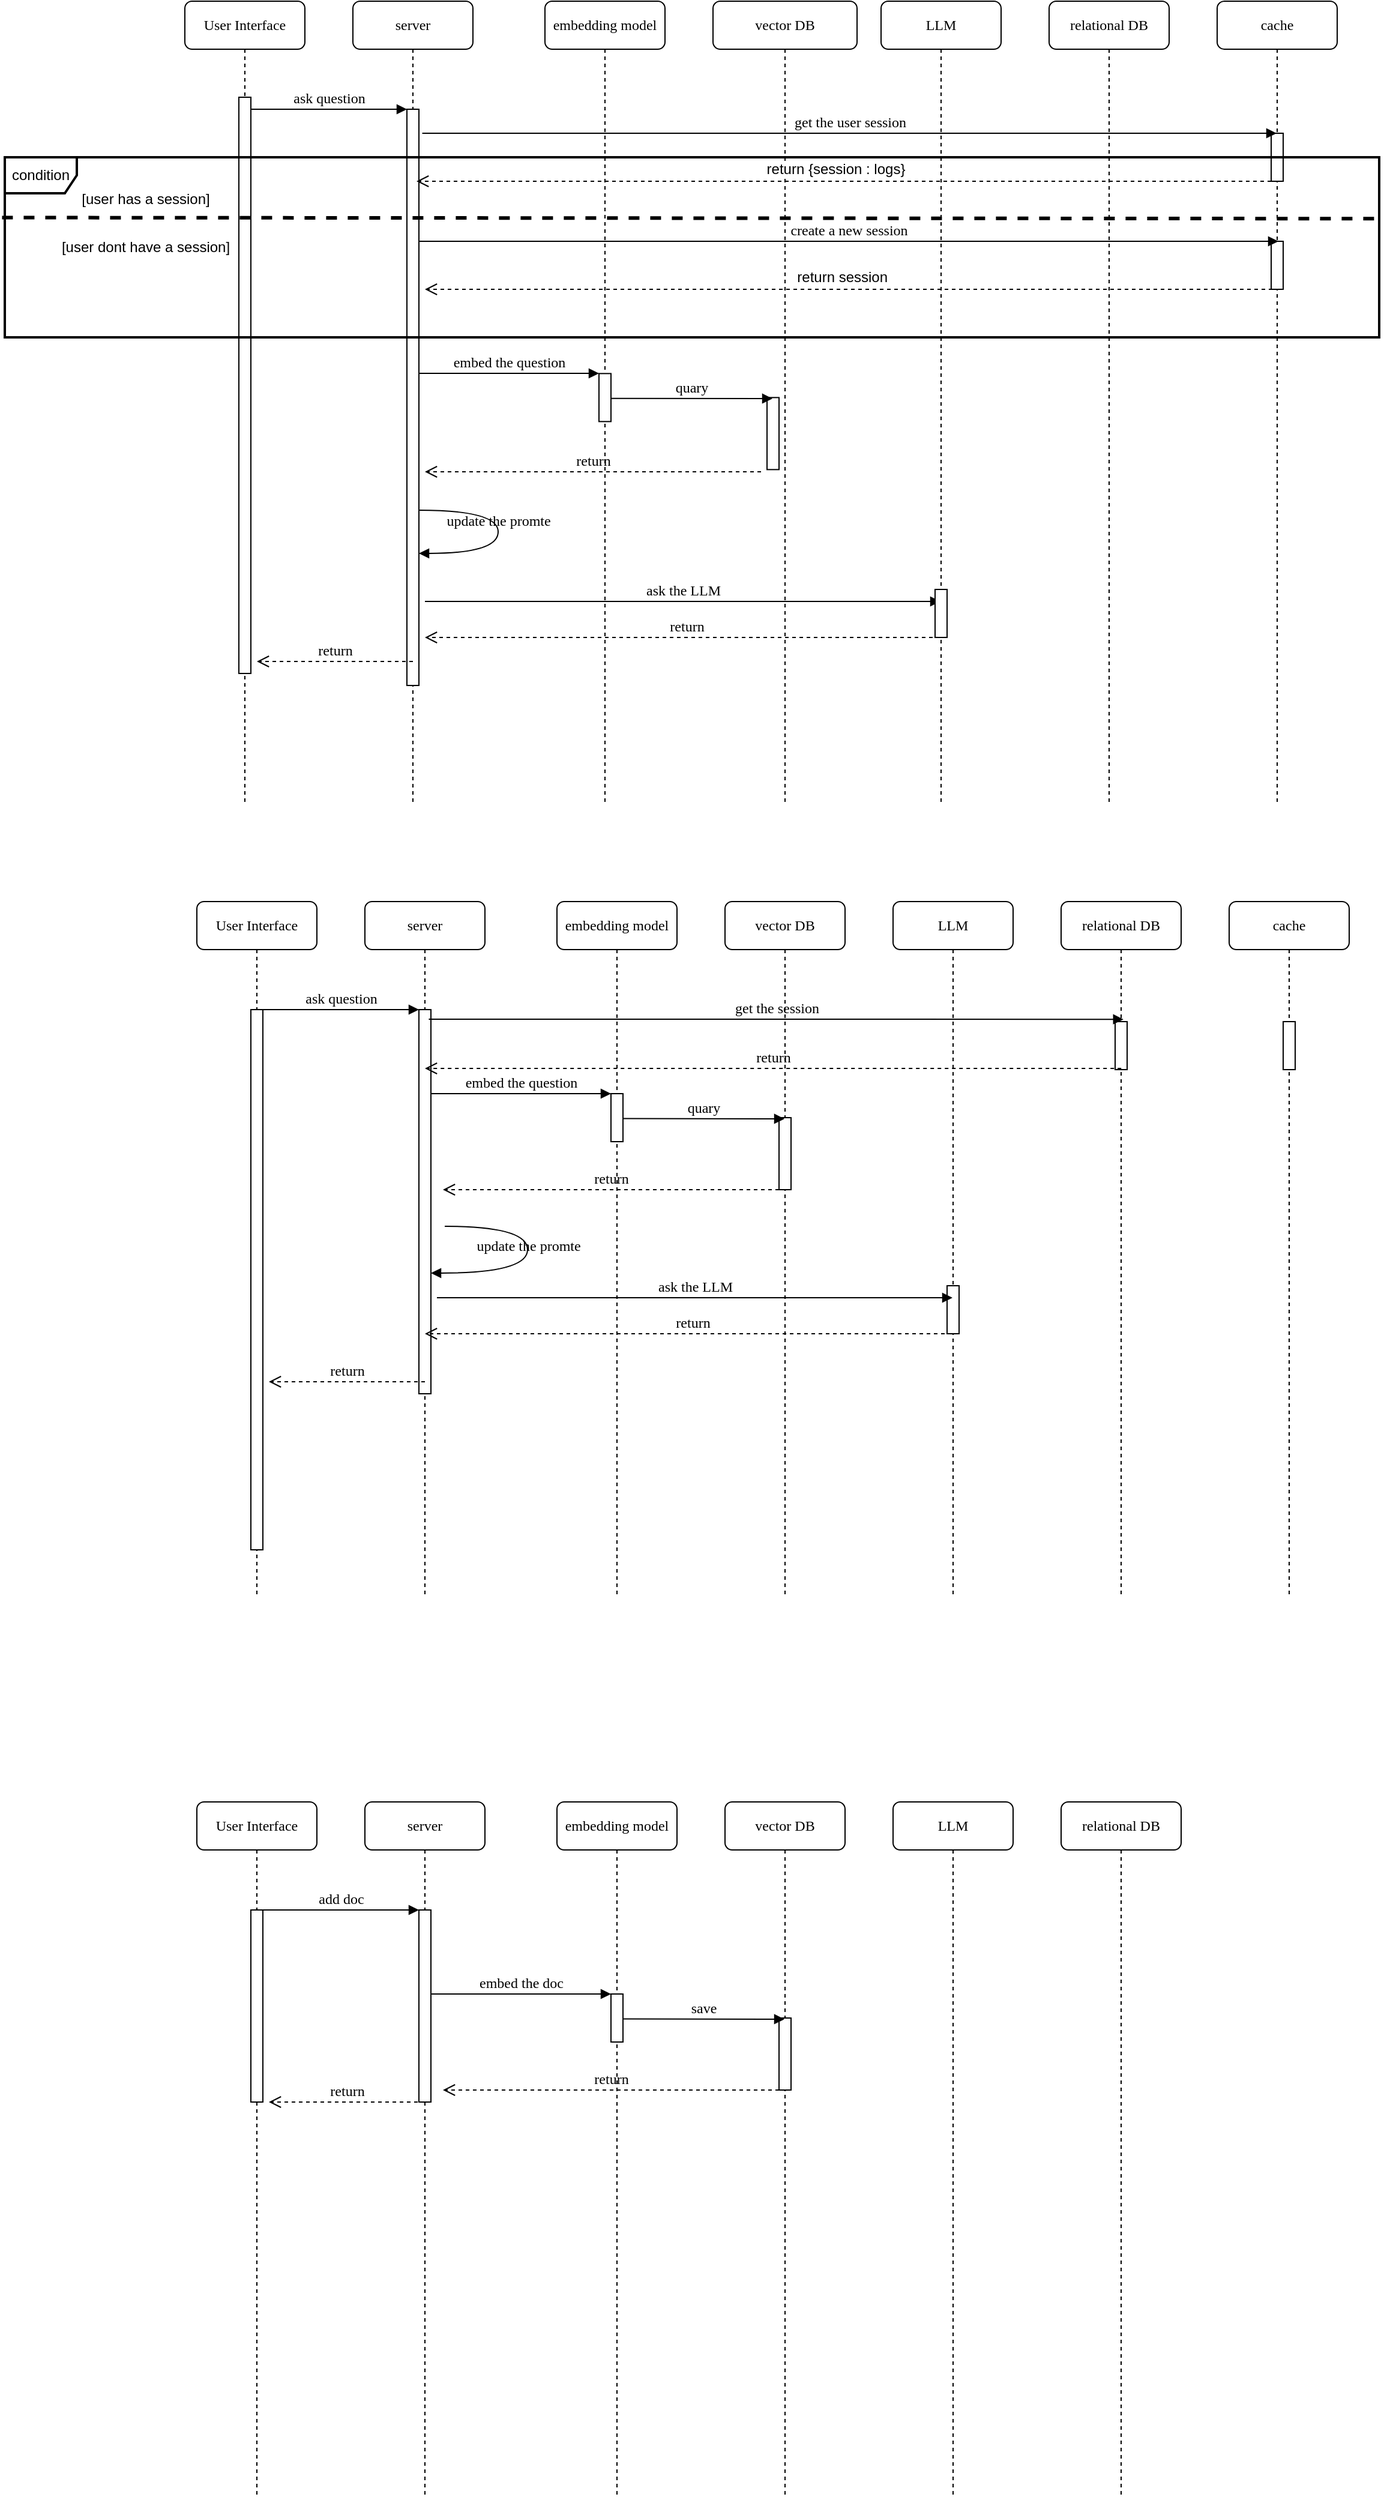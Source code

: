 <mxfile version="25.0.3">
  <diagram name="Page-1" id="13e1069c-82ec-6db2-03f1-153e76fe0fe0">
    <mxGraphModel dx="2402" dy="1531" grid="1" gridSize="10" guides="1" tooltips="1" connect="1" arrows="1" fold="1" page="1" pageScale="1" pageWidth="1100" pageHeight="850" background="none" math="0" shadow="0">
      <root>
        <mxCell id="0" />
        <mxCell id="1" parent="0" />
        <mxCell id="OHPu5Y8eQpiQ9gSJHc9i-10" value="LLM" style="shape=umlLifeline;perimeter=lifelinePerimeter;whiteSpace=wrap;html=1;container=1;collapsible=0;recursiveResize=0;outlineConnect=0;rounded=1;shadow=0;comic=0;labelBackgroundColor=none;strokeWidth=1;fontFamily=Verdana;fontSize=12;align=center;" vertex="1" parent="1">
          <mxGeometry x="640" y="-670" width="100" height="670" as="geometry" />
        </mxCell>
        <mxCell id="7baba1c4bc27f4b0-2" value="server" style="shape=umlLifeline;perimeter=lifelinePerimeter;whiteSpace=wrap;html=1;container=1;collapsible=0;recursiveResize=0;outlineConnect=0;rounded=1;shadow=0;comic=0;labelBackgroundColor=none;strokeWidth=1;fontFamily=Verdana;fontSize=12;align=center;" parent="1" vertex="1">
          <mxGeometry x="210" y="80" width="100" height="580" as="geometry" />
        </mxCell>
        <mxCell id="7baba1c4bc27f4b0-10" value="" style="html=1;points=[];perimeter=orthogonalPerimeter;rounded=0;shadow=0;comic=0;labelBackgroundColor=none;strokeWidth=1;fontFamily=Verdana;fontSize=12;align=center;" parent="7baba1c4bc27f4b0-2" vertex="1">
          <mxGeometry x="45" y="90" width="10" height="320" as="geometry" />
        </mxCell>
        <mxCell id="NWKQ1yAHhs1GwimdaiMp-5" value="update the promte" style="html=1;verticalAlign=bottom;endArrow=block;labelBackgroundColor=none;fontFamily=Verdana;fontSize=12;elbow=vertical;edgeStyle=orthogonalEdgeStyle;curved=1;exitX=1.066;exitY=0.713;exitPerimeter=0;" parent="7baba1c4bc27f4b0-2" edge="1">
          <mxGeometry relative="1" as="geometry">
            <mxPoint x="66.5" y="270.5" as="sourcePoint" />
            <mxPoint x="55" y="309.5" as="targetPoint" />
            <Array as="points">
              <mxPoint x="135.5" y="270.5" />
              <mxPoint x="135.5" y="309.5" />
            </Array>
          </mxGeometry>
        </mxCell>
        <mxCell id="7baba1c4bc27f4b0-3" value="embedding model" style="shape=umlLifeline;perimeter=lifelinePerimeter;whiteSpace=wrap;html=1;container=1;collapsible=0;recursiveResize=0;outlineConnect=0;rounded=1;shadow=0;comic=0;labelBackgroundColor=none;strokeWidth=1;fontFamily=Verdana;fontSize=12;align=center;" parent="1" vertex="1">
          <mxGeometry x="370" y="80" width="100" height="580" as="geometry" />
        </mxCell>
        <mxCell id="7baba1c4bc27f4b0-13" value="" style="html=1;points=[];perimeter=orthogonalPerimeter;rounded=0;shadow=0;comic=0;labelBackgroundColor=none;strokeWidth=1;fontFamily=Verdana;fontSize=12;align=center;" parent="7baba1c4bc27f4b0-3" vertex="1">
          <mxGeometry x="45" y="160" width="10" height="40" as="geometry" />
        </mxCell>
        <mxCell id="NWKQ1yAHhs1GwimdaiMp-4" value="return" style="html=1;verticalAlign=bottom;endArrow=open;dashed=1;endSize=8;labelBackgroundColor=none;fontFamily=Verdana;fontSize=12;" parent="7baba1c4bc27f4b0-3" edge="1">
          <mxGeometry relative="1" as="geometry">
            <mxPoint x="-95" y="240" as="targetPoint" />
            <mxPoint x="185" y="240" as="sourcePoint" />
          </mxGeometry>
        </mxCell>
        <mxCell id="7baba1c4bc27f4b0-4" value="vector DB" style="shape=umlLifeline;perimeter=lifelinePerimeter;whiteSpace=wrap;html=1;container=1;collapsible=0;recursiveResize=0;outlineConnect=0;rounded=1;shadow=0;comic=0;labelBackgroundColor=none;strokeWidth=1;fontFamily=Verdana;fontSize=12;align=center;" parent="1" vertex="1">
          <mxGeometry x="510" y="80" width="100" height="580" as="geometry" />
        </mxCell>
        <mxCell id="NWKQ1yAHhs1GwimdaiMp-1" value="" style="html=1;points=[];perimeter=orthogonalPerimeter;rounded=0;shadow=0;comic=0;labelBackgroundColor=none;strokeWidth=1;fontFamily=Verdana;fontSize=12;align=center;" parent="7baba1c4bc27f4b0-4" vertex="1">
          <mxGeometry x="45" y="180" width="10" height="60" as="geometry" />
        </mxCell>
        <mxCell id="7baba1c4bc27f4b0-30" value="return" style="html=1;verticalAlign=bottom;endArrow=open;dashed=1;endSize=8;labelBackgroundColor=none;fontFamily=Verdana;fontSize=12;edgeStyle=elbowEdgeStyle;elbow=vertical;" parent="7baba1c4bc27f4b0-4" target="7baba1c4bc27f4b0-2" edge="1">
          <mxGeometry relative="1" as="geometry">
            <mxPoint x="-230" y="360" as="targetPoint" />
            <Array as="points">
              <mxPoint x="73.5" y="360" />
            </Array>
            <mxPoint x="195" y="360" as="sourcePoint" />
          </mxGeometry>
        </mxCell>
        <mxCell id="7baba1c4bc27f4b0-5" value="LLM" style="shape=umlLifeline;perimeter=lifelinePerimeter;whiteSpace=wrap;html=1;container=1;collapsible=0;recursiveResize=0;outlineConnect=0;rounded=1;shadow=0;comic=0;labelBackgroundColor=none;strokeWidth=1;fontFamily=Verdana;fontSize=12;align=center;" parent="1" vertex="1">
          <mxGeometry x="650" y="80" width="100" height="580" as="geometry" />
        </mxCell>
        <mxCell id="7baba1c4bc27f4b0-19" value="" style="html=1;points=[];perimeter=orthogonalPerimeter;rounded=0;shadow=0;comic=0;labelBackgroundColor=none;strokeWidth=1;fontFamily=Verdana;fontSize=12;align=center;" parent="7baba1c4bc27f4b0-5" vertex="1">
          <mxGeometry x="45" y="320" width="10" height="40" as="geometry" />
        </mxCell>
        <mxCell id="7baba1c4bc27f4b0-6" value="relational DB" style="shape=umlLifeline;perimeter=lifelinePerimeter;whiteSpace=wrap;html=1;container=1;collapsible=0;recursiveResize=0;outlineConnect=0;rounded=1;shadow=0;comic=0;labelBackgroundColor=none;strokeWidth=1;fontFamily=Verdana;fontSize=12;align=center;" parent="1" vertex="1">
          <mxGeometry x="790" y="80" width="100" height="580" as="geometry" />
        </mxCell>
        <mxCell id="NWKQ1yAHhs1GwimdaiMp-7" value="" style="html=1;points=[];perimeter=orthogonalPerimeter;rounded=0;shadow=0;comic=0;labelBackgroundColor=none;strokeWidth=1;fontFamily=Verdana;fontSize=12;align=center;" parent="7baba1c4bc27f4b0-6" vertex="1">
          <mxGeometry x="45" y="100" width="10" height="40" as="geometry" />
        </mxCell>
        <mxCell id="7baba1c4bc27f4b0-8" value="User Interface" style="shape=umlLifeline;perimeter=lifelinePerimeter;whiteSpace=wrap;html=1;container=1;collapsible=0;recursiveResize=0;outlineConnect=0;rounded=1;shadow=0;comic=0;labelBackgroundColor=none;strokeWidth=1;fontFamily=Verdana;fontSize=12;align=center;" parent="1" vertex="1">
          <mxGeometry x="70" y="80" width="100" height="580" as="geometry" />
        </mxCell>
        <mxCell id="7baba1c4bc27f4b0-9" value="" style="html=1;points=[];perimeter=orthogonalPerimeter;rounded=0;shadow=0;comic=0;labelBackgroundColor=none;strokeWidth=1;fontFamily=Verdana;fontSize=12;align=center;" parent="7baba1c4bc27f4b0-8" vertex="1">
          <mxGeometry x="45" y="90" width="10" height="450" as="geometry" />
        </mxCell>
        <mxCell id="7baba1c4bc27f4b0-11" value="ask question" style="html=1;verticalAlign=bottom;endArrow=block;entryX=0;entryY=0;labelBackgroundColor=none;fontFamily=Verdana;fontSize=12;edgeStyle=elbowEdgeStyle;elbow=vertical;" parent="1" source="7baba1c4bc27f4b0-9" target="7baba1c4bc27f4b0-10" edge="1">
          <mxGeometry relative="1" as="geometry">
            <mxPoint x="190" y="190" as="sourcePoint" />
          </mxGeometry>
        </mxCell>
        <mxCell id="7baba1c4bc27f4b0-14" value="embed the question" style="html=1;verticalAlign=bottom;endArrow=block;entryX=0;entryY=0;labelBackgroundColor=none;fontFamily=Verdana;fontSize=12;edgeStyle=elbowEdgeStyle;elbow=vertical;" parent="1" source="7baba1c4bc27f4b0-10" target="7baba1c4bc27f4b0-13" edge="1">
          <mxGeometry relative="1" as="geometry">
            <mxPoint x="340" y="200" as="sourcePoint" />
          </mxGeometry>
        </mxCell>
        <mxCell id="NWKQ1yAHhs1GwimdaiMp-2" value="quary" style="html=1;verticalAlign=bottom;endArrow=block;labelBackgroundColor=none;fontFamily=Verdana;fontSize=12;edgeStyle=elbowEdgeStyle;elbow=vertical;exitX=1;exitY=0.519;exitDx=0;exitDy=0;exitPerimeter=0;" parent="1" source="7baba1c4bc27f4b0-13" target="7baba1c4bc27f4b0-4" edge="1">
          <mxGeometry relative="1" as="geometry">
            <mxPoint x="450" y="219.5" as="sourcePoint" />
            <mxPoint x="520.5" y="219.5" as="targetPoint" />
          </mxGeometry>
        </mxCell>
        <mxCell id="NWKQ1yAHhs1GwimdaiMp-6" value="get the session" style="html=1;verticalAlign=bottom;endArrow=block;entryX=0.689;entryY=-0.047;labelBackgroundColor=none;fontFamily=Verdana;fontSize=12;edgeStyle=elbowEdgeStyle;elbow=horizontal;entryDx=0;entryDy=0;entryPerimeter=0;exitX=0.822;exitY=0.025;exitDx=0;exitDy=0;exitPerimeter=0;" parent="1" source="7baba1c4bc27f4b0-10" target="NWKQ1yAHhs1GwimdaiMp-7" edge="1">
          <mxGeometry relative="1" as="geometry">
            <mxPoint x="280" y="180" as="sourcePoint" />
            <mxPoint x="410" y="180" as="targetPoint" />
          </mxGeometry>
        </mxCell>
        <mxCell id="NWKQ1yAHhs1GwimdaiMp-8" value="return" style="html=1;verticalAlign=bottom;endArrow=open;dashed=1;endSize=8;labelBackgroundColor=none;fontFamily=Verdana;fontSize=12;exitX=0.511;exitY=0.975;exitDx=0;exitDy=0;exitPerimeter=0;" parent="1" source="NWKQ1yAHhs1GwimdaiMp-7" target="7baba1c4bc27f4b0-2" edge="1">
          <mxGeometry relative="1" as="geometry">
            <mxPoint x="310" y="210" as="targetPoint" />
            <mxPoint x="590" y="210" as="sourcePoint" />
          </mxGeometry>
        </mxCell>
        <mxCell id="NWKQ1yAHhs1GwimdaiMp-9" value="ask the LLM" style="html=1;verticalAlign=bottom;endArrow=block;labelBackgroundColor=none;fontFamily=Verdana;fontSize=12;edgeStyle=elbowEdgeStyle;elbow=vertical;" parent="1" target="7baba1c4bc27f4b0-5" edge="1">
          <mxGeometry relative="1" as="geometry">
            <mxPoint x="270" y="410" as="sourcePoint" />
            <mxPoint x="540" y="410" as="targetPoint" />
          </mxGeometry>
        </mxCell>
        <mxCell id="NWKQ1yAHhs1GwimdaiMp-14" value="return" style="html=1;verticalAlign=bottom;endArrow=open;dashed=1;endSize=8;labelBackgroundColor=none;fontFamily=Verdana;fontSize=12;" parent="1" edge="1">
          <mxGeometry relative="1" as="geometry">
            <mxPoint x="130" y="480" as="targetPoint" />
            <mxPoint x="260" y="480" as="sourcePoint" />
          </mxGeometry>
        </mxCell>
        <mxCell id="DOSWLQs21BXkEZgYf4Mx-1" value="server" style="shape=umlLifeline;perimeter=lifelinePerimeter;whiteSpace=wrap;html=1;container=1;collapsible=0;recursiveResize=0;outlineConnect=0;rounded=1;shadow=0;comic=0;labelBackgroundColor=none;strokeWidth=1;fontFamily=Verdana;fontSize=12;align=center;" parent="1" vertex="1">
          <mxGeometry x="210" y="830" width="100" height="580" as="geometry" />
        </mxCell>
        <mxCell id="DOSWLQs21BXkEZgYf4Mx-2" value="" style="html=1;points=[];perimeter=orthogonalPerimeter;rounded=0;shadow=0;comic=0;labelBackgroundColor=none;strokeWidth=1;fontFamily=Verdana;fontSize=12;align=center;" parent="DOSWLQs21BXkEZgYf4Mx-1" vertex="1">
          <mxGeometry x="45" y="90" width="10" height="160" as="geometry" />
        </mxCell>
        <mxCell id="DOSWLQs21BXkEZgYf4Mx-4" value="embedding model" style="shape=umlLifeline;perimeter=lifelinePerimeter;whiteSpace=wrap;html=1;container=1;collapsible=0;recursiveResize=0;outlineConnect=0;rounded=1;shadow=0;comic=0;labelBackgroundColor=none;strokeWidth=1;fontFamily=Verdana;fontSize=12;align=center;" parent="1" vertex="1">
          <mxGeometry x="370" y="830" width="100" height="580" as="geometry" />
        </mxCell>
        <mxCell id="DOSWLQs21BXkEZgYf4Mx-5" value="" style="html=1;points=[];perimeter=orthogonalPerimeter;rounded=0;shadow=0;comic=0;labelBackgroundColor=none;strokeWidth=1;fontFamily=Verdana;fontSize=12;align=center;" parent="DOSWLQs21BXkEZgYf4Mx-4" vertex="1">
          <mxGeometry x="45" y="160" width="10" height="40" as="geometry" />
        </mxCell>
        <mxCell id="DOSWLQs21BXkEZgYf4Mx-6" value="return" style="html=1;verticalAlign=bottom;endArrow=open;dashed=1;endSize=8;labelBackgroundColor=none;fontFamily=Verdana;fontSize=12;" parent="DOSWLQs21BXkEZgYf4Mx-4" edge="1">
          <mxGeometry relative="1" as="geometry">
            <mxPoint x="-95" y="240" as="targetPoint" />
            <mxPoint x="185" y="240" as="sourcePoint" />
          </mxGeometry>
        </mxCell>
        <mxCell id="DOSWLQs21BXkEZgYf4Mx-7" value="vector DB" style="shape=umlLifeline;perimeter=lifelinePerimeter;whiteSpace=wrap;html=1;container=1;collapsible=0;recursiveResize=0;outlineConnect=0;rounded=1;shadow=0;comic=0;labelBackgroundColor=none;strokeWidth=1;fontFamily=Verdana;fontSize=12;align=center;" parent="1" vertex="1">
          <mxGeometry x="510" y="830" width="100" height="580" as="geometry" />
        </mxCell>
        <mxCell id="DOSWLQs21BXkEZgYf4Mx-8" value="" style="html=1;points=[];perimeter=orthogonalPerimeter;rounded=0;shadow=0;comic=0;labelBackgroundColor=none;strokeWidth=1;fontFamily=Verdana;fontSize=12;align=center;" parent="DOSWLQs21BXkEZgYf4Mx-7" vertex="1">
          <mxGeometry x="45" y="180" width="10" height="60" as="geometry" />
        </mxCell>
        <mxCell id="DOSWLQs21BXkEZgYf4Mx-10" value="LLM" style="shape=umlLifeline;perimeter=lifelinePerimeter;whiteSpace=wrap;html=1;container=1;collapsible=0;recursiveResize=0;outlineConnect=0;rounded=1;shadow=0;comic=0;labelBackgroundColor=none;strokeWidth=1;fontFamily=Verdana;fontSize=12;align=center;" parent="1" vertex="1">
          <mxGeometry x="650" y="830" width="100" height="580" as="geometry" />
        </mxCell>
        <mxCell id="DOSWLQs21BXkEZgYf4Mx-12" value="relational DB" style="shape=umlLifeline;perimeter=lifelinePerimeter;whiteSpace=wrap;html=1;container=1;collapsible=0;recursiveResize=0;outlineConnect=0;rounded=1;shadow=0;comic=0;labelBackgroundColor=none;strokeWidth=1;fontFamily=Verdana;fontSize=12;align=center;" parent="1" vertex="1">
          <mxGeometry x="790" y="830" width="100" height="580" as="geometry" />
        </mxCell>
        <mxCell id="DOSWLQs21BXkEZgYf4Mx-15" value="User Interface" style="shape=umlLifeline;perimeter=lifelinePerimeter;whiteSpace=wrap;html=1;container=1;collapsible=0;recursiveResize=0;outlineConnect=0;rounded=1;shadow=0;comic=0;labelBackgroundColor=none;strokeWidth=1;fontFamily=Verdana;fontSize=12;align=center;" parent="1" vertex="1">
          <mxGeometry x="70" y="830" width="100" height="580" as="geometry" />
        </mxCell>
        <mxCell id="DOSWLQs21BXkEZgYf4Mx-16" value="" style="html=1;points=[];perimeter=orthogonalPerimeter;rounded=0;shadow=0;comic=0;labelBackgroundColor=none;strokeWidth=1;fontFamily=Verdana;fontSize=12;align=center;" parent="DOSWLQs21BXkEZgYf4Mx-15" vertex="1">
          <mxGeometry x="45" y="90" width="10" height="160" as="geometry" />
        </mxCell>
        <mxCell id="DOSWLQs21BXkEZgYf4Mx-17" value="add doc" style="html=1;verticalAlign=bottom;endArrow=block;entryX=0;entryY=0;labelBackgroundColor=none;fontFamily=Verdana;fontSize=12;edgeStyle=elbowEdgeStyle;elbow=vertical;" parent="1" source="DOSWLQs21BXkEZgYf4Mx-16" target="DOSWLQs21BXkEZgYf4Mx-2" edge="1">
          <mxGeometry relative="1" as="geometry">
            <mxPoint x="190" y="940" as="sourcePoint" />
          </mxGeometry>
        </mxCell>
        <mxCell id="DOSWLQs21BXkEZgYf4Mx-18" value="embed the doc" style="html=1;verticalAlign=bottom;endArrow=block;entryX=0;entryY=0;labelBackgroundColor=none;fontFamily=Verdana;fontSize=12;edgeStyle=elbowEdgeStyle;elbow=vertical;" parent="1" source="DOSWLQs21BXkEZgYf4Mx-2" target="DOSWLQs21BXkEZgYf4Mx-5" edge="1">
          <mxGeometry relative="1" as="geometry">
            <mxPoint x="340" y="950" as="sourcePoint" />
          </mxGeometry>
        </mxCell>
        <mxCell id="DOSWLQs21BXkEZgYf4Mx-19" value="save" style="html=1;verticalAlign=bottom;endArrow=block;labelBackgroundColor=none;fontFamily=Verdana;fontSize=12;edgeStyle=elbowEdgeStyle;elbow=vertical;exitX=1;exitY=0.519;exitDx=0;exitDy=0;exitPerimeter=0;" parent="1" source="DOSWLQs21BXkEZgYf4Mx-5" target="DOSWLQs21BXkEZgYf4Mx-7" edge="1">
          <mxGeometry relative="1" as="geometry">
            <mxPoint x="450" y="969.5" as="sourcePoint" />
            <mxPoint x="520.5" y="969.5" as="targetPoint" />
          </mxGeometry>
        </mxCell>
        <mxCell id="DOSWLQs21BXkEZgYf4Mx-23" value="return" style="html=1;verticalAlign=bottom;endArrow=open;dashed=1;endSize=8;labelBackgroundColor=none;fontFamily=Verdana;fontSize=12;" parent="1" edge="1">
          <mxGeometry relative="1" as="geometry">
            <mxPoint x="130" y="1080" as="targetPoint" />
            <mxPoint x="260" y="1080" as="sourcePoint" />
          </mxGeometry>
        </mxCell>
        <mxCell id="VPZHpu9POK-sh68UXKVB-1" value="cache" style="shape=umlLifeline;perimeter=lifelinePerimeter;whiteSpace=wrap;html=1;container=1;collapsible=0;recursiveResize=0;outlineConnect=0;rounded=1;shadow=0;comic=0;labelBackgroundColor=none;strokeWidth=1;fontFamily=Verdana;fontSize=12;align=center;" parent="1" vertex="1">
          <mxGeometry x="930" y="80" width="100" height="580" as="geometry" />
        </mxCell>
        <mxCell id="VPZHpu9POK-sh68UXKVB-2" value="" style="html=1;points=[];perimeter=orthogonalPerimeter;rounded=0;shadow=0;comic=0;labelBackgroundColor=none;strokeWidth=1;fontFamily=Verdana;fontSize=12;align=center;" parent="VPZHpu9POK-sh68UXKVB-1" vertex="1">
          <mxGeometry x="45" y="100" width="10" height="40" as="geometry" />
        </mxCell>
        <mxCell id="OHPu5Y8eQpiQ9gSJHc9i-1" value="server" style="shape=umlLifeline;perimeter=lifelinePerimeter;whiteSpace=wrap;html=1;container=1;collapsible=0;recursiveResize=0;outlineConnect=0;rounded=1;shadow=0;comic=0;labelBackgroundColor=none;strokeWidth=1;fontFamily=Verdana;fontSize=12;align=center;" vertex="1" parent="1">
          <mxGeometry x="200" y="-670" width="100" height="670" as="geometry" />
        </mxCell>
        <mxCell id="OHPu5Y8eQpiQ9gSJHc9i-2" value="" style="html=1;points=[];perimeter=orthogonalPerimeter;rounded=0;shadow=0;comic=0;labelBackgroundColor=none;strokeWidth=1;fontFamily=Verdana;fontSize=12;align=center;" vertex="1" parent="OHPu5Y8eQpiQ9gSJHc9i-1">
          <mxGeometry x="45" y="90" width="10" height="480" as="geometry" />
        </mxCell>
        <mxCell id="OHPu5Y8eQpiQ9gSJHc9i-4" value="embedding model" style="shape=umlLifeline;perimeter=lifelinePerimeter;whiteSpace=wrap;html=1;container=1;collapsible=0;recursiveResize=0;outlineConnect=0;rounded=1;shadow=0;comic=0;labelBackgroundColor=none;strokeWidth=1;fontFamily=Verdana;fontSize=12;align=center;" vertex="1" parent="1">
          <mxGeometry x="360" y="-670" width="100" height="670" as="geometry" />
        </mxCell>
        <mxCell id="OHPu5Y8eQpiQ9gSJHc9i-7" value="vector DB" style="shape=umlLifeline;perimeter=lifelinePerimeter;whiteSpace=wrap;html=1;container=1;collapsible=0;recursiveResize=0;outlineConnect=0;rounded=1;shadow=0;comic=0;labelBackgroundColor=none;strokeWidth=1;fontFamily=Verdana;fontSize=12;align=center;" vertex="1" parent="1">
          <mxGeometry x="500" y="-670" width="120" height="670" as="geometry" />
        </mxCell>
        <mxCell id="OHPu5Y8eQpiQ9gSJHc9i-5" value="" style="html=1;points=[];perimeter=orthogonalPerimeter;rounded=0;shadow=0;comic=0;labelBackgroundColor=none;strokeWidth=1;fontFamily=Verdana;fontSize=12;align=center;" vertex="1" parent="OHPu5Y8eQpiQ9gSJHc9i-7">
          <mxGeometry x="-95" y="310.17" width="10" height="40" as="geometry" />
        </mxCell>
        <mxCell id="OHPu5Y8eQpiQ9gSJHc9i-6" value="return" style="html=1;verticalAlign=bottom;endArrow=open;dashed=1;endSize=8;labelBackgroundColor=none;fontFamily=Verdana;fontSize=12;" edge="1" parent="OHPu5Y8eQpiQ9gSJHc9i-7">
          <mxGeometry relative="1" as="geometry">
            <mxPoint x="-240" y="392" as="targetPoint" />
            <mxPoint x="40" y="392" as="sourcePoint" />
          </mxGeometry>
        </mxCell>
        <mxCell id="OHPu5Y8eQpiQ9gSJHc9i-8" value="" style="html=1;points=[];perimeter=orthogonalPerimeter;rounded=0;shadow=0;comic=0;labelBackgroundColor=none;strokeWidth=1;fontFamily=Verdana;fontSize=12;align=center;" vertex="1" parent="OHPu5Y8eQpiQ9gSJHc9i-7">
          <mxGeometry x="45" y="330.17" width="10" height="60" as="geometry" />
        </mxCell>
        <mxCell id="OHPu5Y8eQpiQ9gSJHc9i-17" value="embed the question" style="html=1;verticalAlign=bottom;endArrow=block;entryX=0;entryY=0;labelBackgroundColor=none;fontFamily=Verdana;fontSize=12;edgeStyle=elbowEdgeStyle;elbow=vertical;" edge="1" parent="OHPu5Y8eQpiQ9gSJHc9i-7" target="OHPu5Y8eQpiQ9gSJHc9i-5">
          <mxGeometry relative="1" as="geometry">
            <mxPoint x="-245" y="310.003" as="sourcePoint" />
            <Array as="points">
              <mxPoint x="-235" y="310" />
            </Array>
          </mxGeometry>
        </mxCell>
        <mxCell id="OHPu5Y8eQpiQ9gSJHc9i-18" value="quary" style="html=1;verticalAlign=bottom;endArrow=block;labelBackgroundColor=none;fontFamily=Verdana;fontSize=12;edgeStyle=elbowEdgeStyle;elbow=vertical;exitX=1;exitY=0.519;exitDx=0;exitDy=0;exitPerimeter=0;" edge="1" parent="OHPu5Y8eQpiQ9gSJHc9i-7" source="OHPu5Y8eQpiQ9gSJHc9i-5">
          <mxGeometry relative="1" as="geometry">
            <mxPoint x="-60" y="289.67" as="sourcePoint" />
            <mxPoint x="49.5" y="330.837" as="targetPoint" />
          </mxGeometry>
        </mxCell>
        <mxCell id="OHPu5Y8eQpiQ9gSJHc9i-9" value="return" style="html=1;verticalAlign=bottom;endArrow=open;dashed=1;endSize=8;labelBackgroundColor=none;fontFamily=Verdana;fontSize=12;edgeStyle=elbowEdgeStyle;elbow=vertical;" edge="1" parent="OHPu5Y8eQpiQ9gSJHc9i-7">
          <mxGeometry relative="1" as="geometry">
            <mxPoint x="-240" y="530" as="targetPoint" />
            <Array as="points">
              <mxPoint x="73.5" y="530" />
            </Array>
            <mxPoint x="195" y="530" as="sourcePoint" />
          </mxGeometry>
        </mxCell>
        <mxCell id="OHPu5Y8eQpiQ9gSJHc9i-21" value="ask the LLM" style="html=1;verticalAlign=bottom;endArrow=block;labelBackgroundColor=none;fontFamily=Verdana;fontSize=12;edgeStyle=elbowEdgeStyle;elbow=vertical;" edge="1" parent="OHPu5Y8eQpiQ9gSJHc9i-7">
          <mxGeometry relative="1" as="geometry">
            <mxPoint x="-240" y="500" as="sourcePoint" />
            <mxPoint x="189.5" y="499.833" as="targetPoint" />
          </mxGeometry>
        </mxCell>
        <mxCell id="OHPu5Y8eQpiQ9gSJHc9i-11" value="" style="html=1;points=[];perimeter=orthogonalPerimeter;rounded=0;shadow=0;comic=0;labelBackgroundColor=none;strokeWidth=1;fontFamily=Verdana;fontSize=12;align=center;" vertex="1" parent="OHPu5Y8eQpiQ9gSJHc9i-7">
          <mxGeometry x="185" y="490" width="10" height="40" as="geometry" />
        </mxCell>
        <mxCell id="OHPu5Y8eQpiQ9gSJHc9i-12" value="relational DB" style="shape=umlLifeline;perimeter=lifelinePerimeter;whiteSpace=wrap;html=1;container=1;collapsible=0;recursiveResize=0;outlineConnect=0;rounded=1;shadow=0;comic=0;labelBackgroundColor=none;strokeWidth=1;fontFamily=Verdana;fontSize=12;align=center;" vertex="1" parent="1">
          <mxGeometry x="780" y="-670" width="100" height="670" as="geometry" />
        </mxCell>
        <mxCell id="OHPu5Y8eQpiQ9gSJHc9i-30" value="" style="html=1;verticalAlign=bottom;endArrow=open;dashed=1;endSize=8;labelBackgroundColor=none;fontFamily=Verdana;fontSize=12;" edge="1" parent="OHPu5Y8eQpiQ9gSJHc9i-12">
          <mxGeometry relative="1" as="geometry">
            <mxPoint x="-527" y="150" as="targetPoint" />
            <mxPoint x="185" y="150" as="sourcePoint" />
          </mxGeometry>
        </mxCell>
        <mxCell id="OHPu5Y8eQpiQ9gSJHc9i-36" value="return {session : logs}" style="edgeLabel;html=1;align=center;verticalAlign=middle;resizable=0;points=[];fontSize=12;" vertex="1" connectable="0" parent="OHPu5Y8eQpiQ9gSJHc9i-30">
          <mxGeometry x="0.003" y="-3" relative="1" as="geometry">
            <mxPoint x="-6" y="-7" as="offset" />
          </mxGeometry>
        </mxCell>
        <mxCell id="OHPu5Y8eQpiQ9gSJHc9i-14" value="User Interface" style="shape=umlLifeline;perimeter=lifelinePerimeter;whiteSpace=wrap;html=1;container=1;collapsible=0;recursiveResize=0;outlineConnect=0;rounded=1;shadow=0;comic=0;labelBackgroundColor=none;strokeWidth=1;fontFamily=Verdana;fontSize=12;align=center;" vertex="1" parent="1">
          <mxGeometry x="60" y="-670" width="100" height="670" as="geometry" />
        </mxCell>
        <mxCell id="OHPu5Y8eQpiQ9gSJHc9i-15" value="" style="html=1;points=[];perimeter=orthogonalPerimeter;rounded=0;shadow=0;comic=0;labelBackgroundColor=none;strokeWidth=1;fontFamily=Verdana;fontSize=12;align=center;" vertex="1" parent="OHPu5Y8eQpiQ9gSJHc9i-14">
          <mxGeometry x="45" y="80" width="10" height="480" as="geometry" />
        </mxCell>
        <mxCell id="OHPu5Y8eQpiQ9gSJHc9i-16" value="ask question" style="html=1;verticalAlign=bottom;endArrow=block;entryX=0;entryY=0;labelBackgroundColor=none;fontFamily=Verdana;fontSize=12;edgeStyle=elbowEdgeStyle;elbow=vertical;" edge="1" parent="1" source="OHPu5Y8eQpiQ9gSJHc9i-15" target="OHPu5Y8eQpiQ9gSJHc9i-2">
          <mxGeometry relative="1" as="geometry">
            <mxPoint x="180" y="-560" as="sourcePoint" />
          </mxGeometry>
        </mxCell>
        <mxCell id="OHPu5Y8eQpiQ9gSJHc9i-22" value="return" style="html=1;verticalAlign=bottom;endArrow=open;dashed=1;endSize=8;labelBackgroundColor=none;fontFamily=Verdana;fontSize=12;" edge="1" parent="1">
          <mxGeometry relative="1" as="geometry">
            <mxPoint x="120" y="-120" as="targetPoint" />
            <mxPoint x="250" y="-120" as="sourcePoint" />
          </mxGeometry>
        </mxCell>
        <mxCell id="OHPu5Y8eQpiQ9gSJHc9i-23" value="cache" style="shape=umlLifeline;perimeter=lifelinePerimeter;whiteSpace=wrap;html=1;container=1;collapsible=0;recursiveResize=0;outlineConnect=0;rounded=1;shadow=0;comic=0;labelBackgroundColor=none;strokeWidth=1;fontFamily=Verdana;fontSize=12;align=center;" vertex="1" parent="1">
          <mxGeometry x="920" y="-670" width="100" height="670" as="geometry" />
        </mxCell>
        <mxCell id="OHPu5Y8eQpiQ9gSJHc9i-24" value="" style="html=1;points=[];perimeter=orthogonalPerimeter;rounded=0;shadow=0;comic=0;labelBackgroundColor=none;strokeWidth=1;fontFamily=Verdana;fontSize=12;align=center;" vertex="1" parent="OHPu5Y8eQpiQ9gSJHc9i-23">
          <mxGeometry x="45" y="110" width="10" height="40" as="geometry" />
        </mxCell>
        <mxCell id="OHPu5Y8eQpiQ9gSJHc9i-41" value="" style="html=1;points=[];perimeter=orthogonalPerimeter;rounded=0;shadow=0;comic=0;labelBackgroundColor=none;strokeWidth=1;fontFamily=Verdana;fontSize=12;align=center;" vertex="1" parent="OHPu5Y8eQpiQ9gSJHc9i-23">
          <mxGeometry x="45" y="200" width="10" height="40" as="geometry" />
        </mxCell>
        <mxCell id="OHPu5Y8eQpiQ9gSJHc9i-28" value="get the user session" style="html=1;verticalAlign=bottom;endArrow=block;labelBackgroundColor=none;fontFamily=Verdana;fontSize=12;edgeStyle=elbowEdgeStyle;elbow=vertical;exitX=1.278;exitY=0.059;exitDx=0;exitDy=0;exitPerimeter=0;" edge="1" parent="1">
          <mxGeometry relative="1" as="geometry">
            <mxPoint x="257.78" y="-560" as="sourcePoint" />
            <mxPoint x="969.5" y="-559.703" as="targetPoint" />
            <Array as="points" />
          </mxGeometry>
        </mxCell>
        <mxCell id="OHPu5Y8eQpiQ9gSJHc9i-32" value="create a new session" style="html=1;verticalAlign=bottom;endArrow=block;labelBackgroundColor=none;fontFamily=Verdana;fontSize=12;edgeStyle=elbowEdgeStyle;elbow=vertical;" edge="1" parent="1" source="OHPu5Y8eQpiQ9gSJHc9i-2">
          <mxGeometry relative="1" as="geometry">
            <mxPoint x="259" y="-469.83" as="sourcePoint" />
            <mxPoint x="971" y="-469.83" as="targetPoint" />
          </mxGeometry>
        </mxCell>
        <mxCell id="OHPu5Y8eQpiQ9gSJHc9i-44" value="" style="group" vertex="1" connectable="0" parent="1">
          <mxGeometry x="-90" y="-540" width="1145" height="150" as="geometry" />
        </mxCell>
        <mxCell id="OHPu5Y8eQpiQ9gSJHc9i-31" value="[user has a session]" style="text;html=1;align=center;verticalAlign=middle;resizable=0;points=[];autosize=1;strokeColor=none;fillColor=none;" vertex="1" parent="OHPu5Y8eQpiQ9gSJHc9i-44">
          <mxGeometry x="52.167" y="19.999" width="130" height="30" as="geometry" />
        </mxCell>
        <mxCell id="OHPu5Y8eQpiQ9gSJHc9i-46" value="" style="group" vertex="1" connectable="0" parent="OHPu5Y8eQpiQ9gSJHc9i-44">
          <mxGeometry width="1145" height="150" as="geometry" />
        </mxCell>
        <mxCell id="OHPu5Y8eQpiQ9gSJHc9i-25" value="condition" style="shape=umlFrame;whiteSpace=wrap;html=1;pointerEvents=0;strokeWidth=2;" vertex="1" parent="OHPu5Y8eQpiQ9gSJHc9i-46">
          <mxGeometry width="1145" height="150" as="geometry" />
        </mxCell>
        <mxCell id="OHPu5Y8eQpiQ9gSJHc9i-45" value="[user dont have a session]" style="text;html=1;align=center;verticalAlign=middle;resizable=0;points=[];autosize=1;strokeColor=none;fillColor=none;" vertex="1" parent="OHPu5Y8eQpiQ9gSJHc9i-46">
          <mxGeometry x="37.167" y="59.999" width="160" height="30" as="geometry" />
        </mxCell>
        <mxCell id="OHPu5Y8eQpiQ9gSJHc9i-42" value="" style="endArrow=none;dashed=1;html=1;rounded=0;exitX=-0.002;exitY=0.335;exitDx=0;exitDy=0;exitPerimeter=0;entryX=1;entryY=0.341;entryDx=0;entryDy=0;entryPerimeter=0;strokeWidth=3;" edge="1" parent="OHPu5Y8eQpiQ9gSJHc9i-46" source="OHPu5Y8eQpiQ9gSJHc9i-25" target="OHPu5Y8eQpiQ9gSJHc9i-25">
          <mxGeometry width="50" height="50" relative="1" as="geometry">
            <mxPoint x="-70.617" y="110" as="sourcePoint" />
            <mxPoint x="1150.044" y="40" as="targetPoint" />
          </mxGeometry>
        </mxCell>
        <mxCell id="OHPu5Y8eQpiQ9gSJHc9i-47" value="" style="html=1;verticalAlign=bottom;endArrow=open;dashed=1;endSize=8;labelBackgroundColor=none;fontFamily=Verdana;fontSize=12;" edge="1" parent="OHPu5Y8eQpiQ9gSJHc9i-46">
          <mxGeometry relative="1" as="geometry">
            <mxPoint x="350" y="110" as="targetPoint" />
            <mxPoint x="1062" y="110" as="sourcePoint" />
          </mxGeometry>
        </mxCell>
        <mxCell id="OHPu5Y8eQpiQ9gSJHc9i-48" value="return session&amp;nbsp;" style="edgeLabel;html=1;align=center;verticalAlign=middle;resizable=0;points=[];fontSize=12;" vertex="1" connectable="0" parent="OHPu5Y8eQpiQ9gSJHc9i-47">
          <mxGeometry x="0.003" y="-3" relative="1" as="geometry">
            <mxPoint x="-6" y="-7" as="offset" />
          </mxGeometry>
        </mxCell>
        <mxCell id="OHPu5Y8eQpiQ9gSJHc9i-3" value="update the promte" style="html=1;verticalAlign=bottom;endArrow=block;labelBackgroundColor=none;fontFamily=Verdana;fontSize=12;elbow=vertical;edgeStyle=orthogonalEdgeStyle;curved=1;" edge="1" parent="1">
          <mxGeometry relative="1" as="geometry">
            <mxPoint x="255" y="-246" as="sourcePoint" />
            <mxPoint x="255" y="-210" as="targetPoint" />
            <Array as="points">
              <mxPoint x="321" y="-246" />
              <mxPoint x="321" y="-210" />
            </Array>
          </mxGeometry>
        </mxCell>
      </root>
    </mxGraphModel>
  </diagram>
</mxfile>
